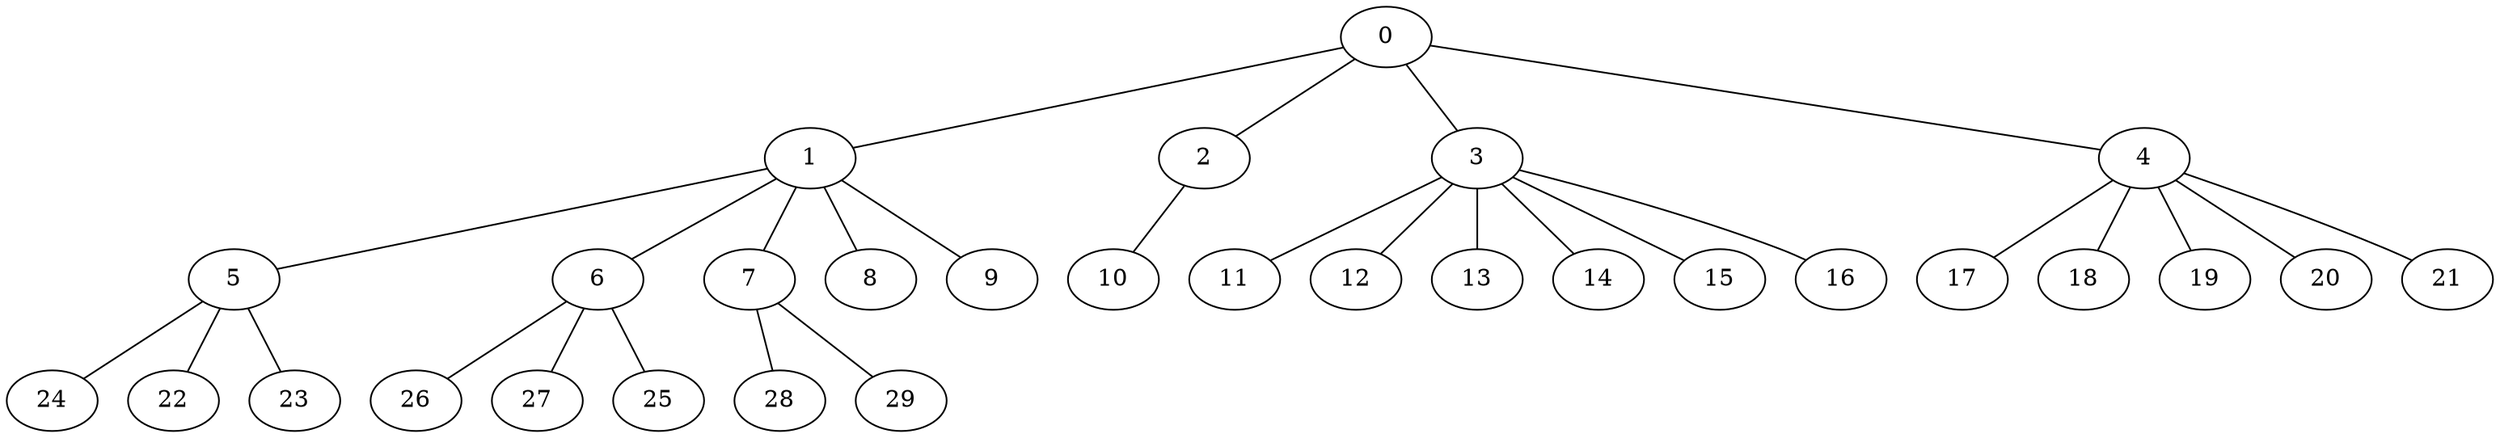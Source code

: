 
graph graphname {
    0 -- 1
0 -- 2
0 -- 3
0 -- 4
1 -- 5
1 -- 6
1 -- 7
1 -- 8
1 -- 9
2 -- 10
3 -- 11
3 -- 12
3 -- 13
3 -- 14
3 -- 15
3 -- 16
4 -- 17
4 -- 18
4 -- 19
4 -- 20
4 -- 21
5 -- 24
5 -- 22
5 -- 23
6 -- 26
6 -- 27
6 -- 25
7 -- 28
7 -- 29

}
